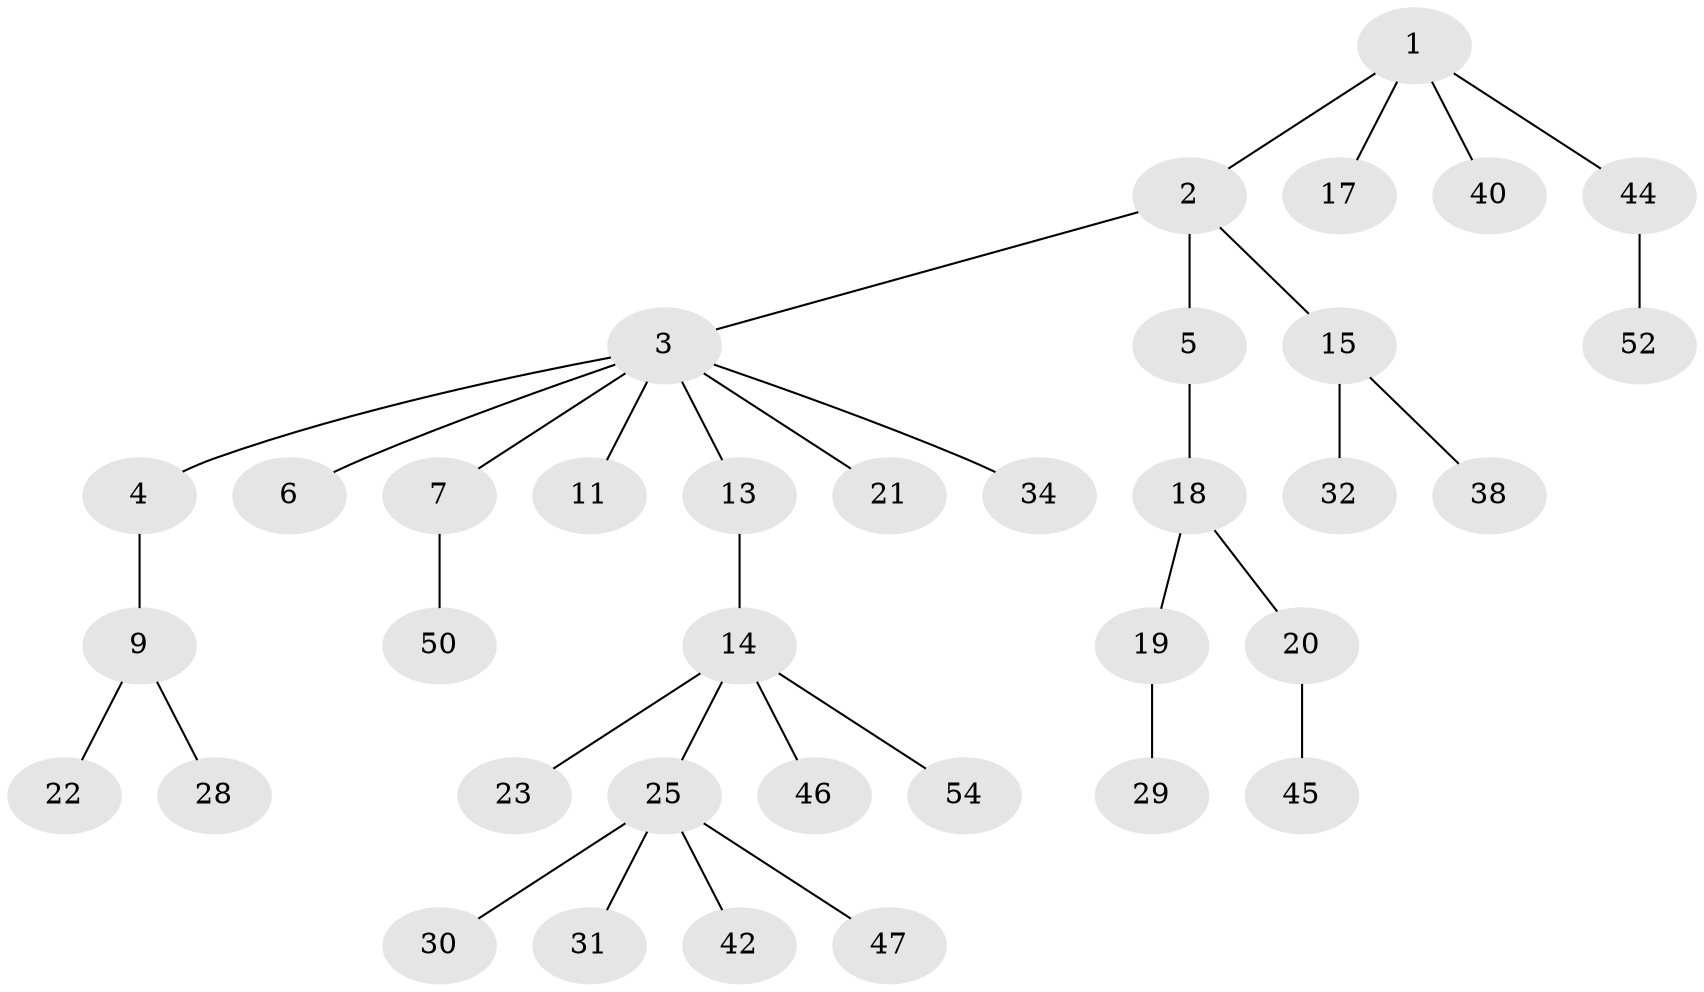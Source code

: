 // original degree distribution, {2: 0.24074074074074073, 5: 0.037037037037037035, 6: 0.018518518518518517, 1: 0.5185185185185185, 4: 0.1111111111111111, 3: 0.07407407407407407}
// Generated by graph-tools (version 1.1) at 2025/11/02/27/25 16:11:26]
// undirected, 36 vertices, 35 edges
graph export_dot {
graph [start="1"]
  node [color=gray90,style=filled];
  1 [super="+8"];
  2 [super="+24"];
  3 [super="+10"];
  4;
  5;
  6;
  7 [super="+43"];
  9 [super="+12"];
  11 [super="+33"];
  13;
  14 [super="+16"];
  15 [super="+37"];
  17 [super="+51"];
  18 [super="+27"];
  19 [super="+39"];
  20 [super="+41"];
  21 [super="+49"];
  22;
  23;
  25 [super="+26"];
  28;
  29 [super="+36"];
  30;
  31;
  32 [super="+35"];
  34;
  38;
  40;
  42;
  44 [super="+48"];
  45;
  46 [super="+53"];
  47;
  50;
  52;
  54;
  1 -- 2;
  1 -- 40;
  1 -- 44;
  1 -- 17;
  2 -- 3;
  2 -- 5;
  2 -- 15;
  3 -- 4;
  3 -- 6;
  3 -- 7;
  3 -- 34;
  3 -- 11;
  3 -- 13;
  3 -- 21;
  4 -- 9;
  5 -- 18;
  7 -- 50;
  9 -- 22;
  9 -- 28;
  13 -- 14;
  14 -- 23;
  14 -- 25;
  14 -- 46;
  14 -- 54;
  15 -- 32;
  15 -- 38;
  18 -- 19;
  18 -- 20;
  19 -- 29;
  20 -- 45;
  25 -- 31;
  25 -- 42;
  25 -- 30;
  25 -- 47;
  44 -- 52;
}
